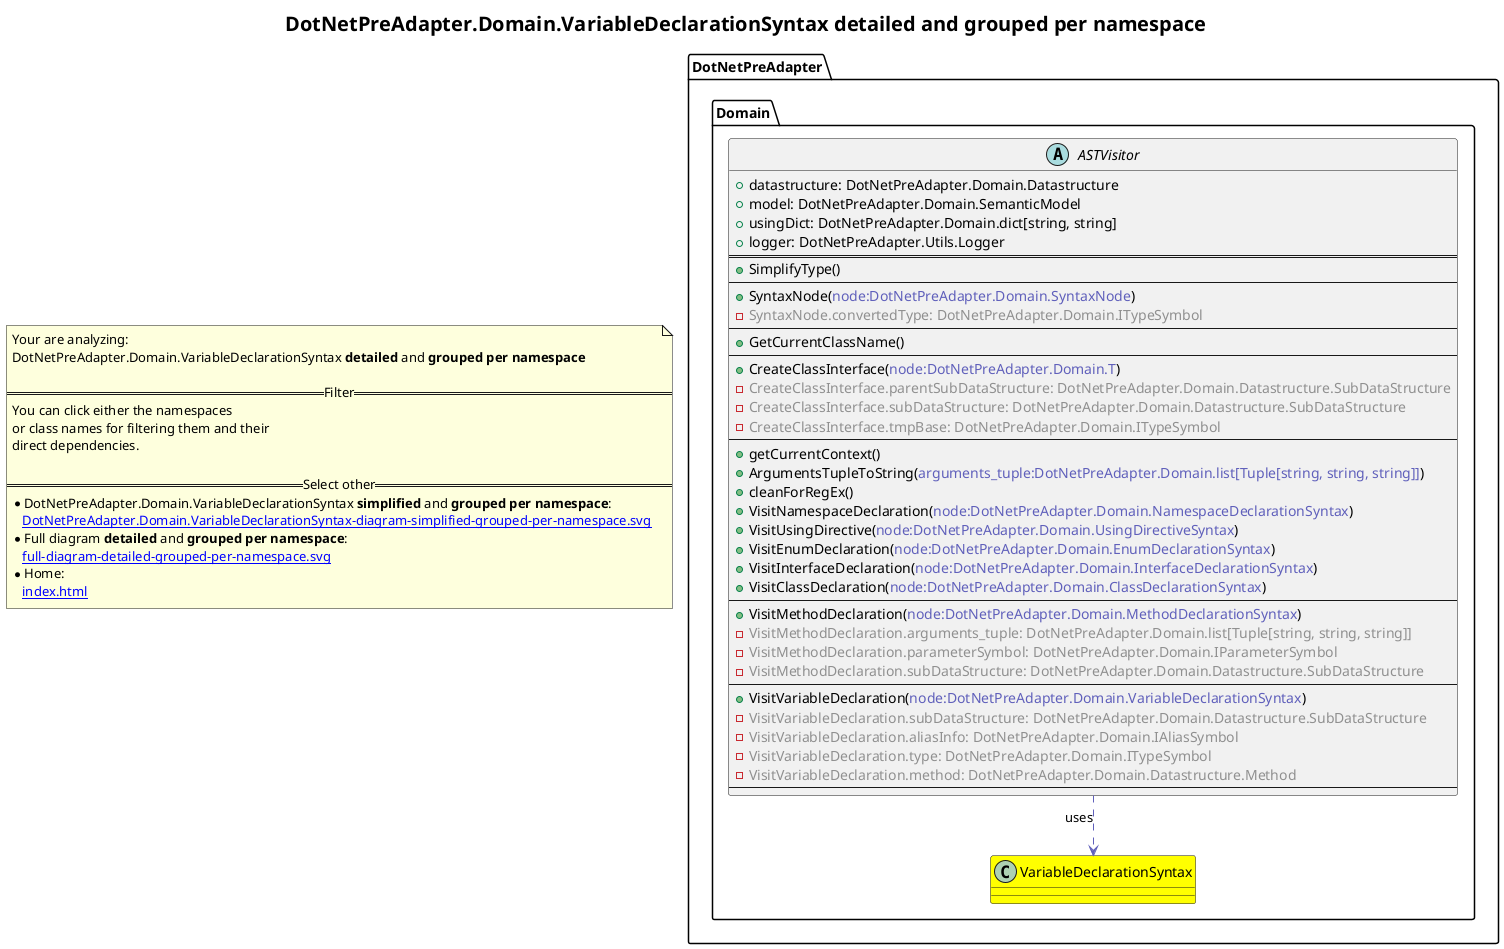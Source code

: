 @startuml
skinparam linetype ortho
title <size:20>DotNetPreAdapter.Domain.VariableDeclarationSyntax **detailed** and **grouped per namespace**</size>
note "Your are analyzing:\nDotNetPreAdapter.Domain.VariableDeclarationSyntax **detailed** and **grouped per namespace**\n\n==Filter==\nYou can click either the namespaces \nor class names for filtering them and their\ndirect dependencies.\n\n==Select other==\n* DotNetPreAdapter.Domain.VariableDeclarationSyntax **simplified** and **grouped per namespace**:\n   [[DotNetPreAdapter.Domain.VariableDeclarationSyntax-diagram-simplified-grouped-per-namespace.svg]]\n* Full diagram **detailed** and **grouped per namespace**:\n   [[full-diagram-detailed-grouped-per-namespace.svg]]\n* Home:\n   [[index.html]]" as FloatingNote
class DotNetPreAdapter.Domain.VariableDeclarationSyntax [[DotNetPreAdapter.Domain.VariableDeclarationSyntax-diagram-detailed-grouped-per-namespace.svg]] #yellow {
}
' Closing all previous_sub_namespace_list namespace None because file analysis is finished.
namespace DotNetPreAdapter [[DotNetPreAdapter-diagram-detailed-grouped-per-namespace.svg]] {
namespace DotNetPreAdapter.Domain [[DotNetPreAdapter.Domain-diagram-detailed-grouped-per-namespace.svg]] {
  abstract class DotNetPreAdapter.Domain.ASTVisitor [[DotNetPreAdapter.Domain.ASTVisitor-diagram-detailed-grouped-per-namespace.svg]]  {
    + datastructure: DotNetPreAdapter.Domain.Datastructure
    + model: DotNetPreAdapter.Domain.SemanticModel
    + usingDict: DotNetPreAdapter.Domain.dict[string, string]
    + logger: DotNetPreAdapter.Utils.Logger
==
    + SimplifyType(<font color="6060BB"></font>)
--
    + SyntaxNode(<font color="6060BB">node:DotNetPreAdapter.Domain.SyntaxNode</font>)
    - <font color="909090">SyntaxNode.convertedType: DotNetPreAdapter.Domain.ITypeSymbol</font>
--
    + GetCurrentClassName(<font color="6060BB"></font>)
--
    + CreateClassInterface(<font color="6060BB">node:DotNetPreAdapter.Domain.T</font>)
    - <font color="909090">CreateClassInterface.parentSubDataStructure: DotNetPreAdapter.Domain.Datastructure.SubDataStructure</font>
    - <font color="909090">CreateClassInterface.subDataStructure: DotNetPreAdapter.Domain.Datastructure.SubDataStructure</font>
    - <font color="909090">CreateClassInterface.tmpBase: DotNetPreAdapter.Domain.ITypeSymbol</font>
--
    + getCurrentContext(<font color="6060BB"></font>)
    + ArgumentsTupleToString(<font color="6060BB">arguments_tuple:DotNetPreAdapter.Domain.list[Tuple[string, string, string]]</font>)
    + cleanForRegEx(<font color="6060BB"></font>)
    + VisitNamespaceDeclaration(<font color="6060BB">node:DotNetPreAdapter.Domain.NamespaceDeclarationSyntax</font>)
    + VisitUsingDirective(<font color="6060BB">node:DotNetPreAdapter.Domain.UsingDirectiveSyntax</font>)
    + VisitEnumDeclaration(<font color="6060BB">node:DotNetPreAdapter.Domain.EnumDeclarationSyntax</font>)
    + VisitInterfaceDeclaration(<font color="6060BB">node:DotNetPreAdapter.Domain.InterfaceDeclarationSyntax</font>)
    + VisitClassDeclaration(<font color="6060BB">node:DotNetPreAdapter.Domain.ClassDeclarationSyntax</font>)
--
    + VisitMethodDeclaration(<font color="6060BB">node:DotNetPreAdapter.Domain.MethodDeclarationSyntax</font>)
    - <font color="909090">VisitMethodDeclaration.arguments_tuple: DotNetPreAdapter.Domain.list[Tuple[string, string, string]]</font>
    - <font color="909090">VisitMethodDeclaration.parameterSymbol: DotNetPreAdapter.Domain.IParameterSymbol</font>
    - <font color="909090">VisitMethodDeclaration.subDataStructure: DotNetPreAdapter.Domain.Datastructure.SubDataStructure</font>
--
    + VisitVariableDeclaration(<font color="6060BB">node:DotNetPreAdapter.Domain.VariableDeclarationSyntax</font>)
    - <font color="909090">VisitVariableDeclaration.subDataStructure: DotNetPreAdapter.Domain.Datastructure.SubDataStructure</font>
    - <font color="909090">VisitVariableDeclaration.aliasInfo: DotNetPreAdapter.Domain.IAliasSymbol</font>
    - <font color="909090">VisitVariableDeclaration.type: DotNetPreAdapter.Domain.ITypeSymbol</font>
    - <font color="909090">VisitVariableDeclaration.method: DotNetPreAdapter.Domain.Datastructure.Method</font>
--
  }
'Compared namespace DotNetPreAdapter.Domain [[DotNetPreAdapter.Domain-diagram-detailed-grouped-per-namespace.svg]] { with last element of   }
' Closing all previous_sub_namespace_list namespace None because file analysis is finished.
' Closing namespace Domain
}
' Closing namespace DotNetPreAdapter
}
 ' *************************************** 
 ' *************************************** 
 ' *************************************** 
' Class relations extracted from namespace:
' 
' Class relations extracted from namespace:
' DotNetPreAdapter.Domain
DotNetPreAdapter.Domain.ASTVisitor .[#6060BB].> DotNetPreAdapter.Domain.VariableDeclarationSyntax  : uses 
@enduml